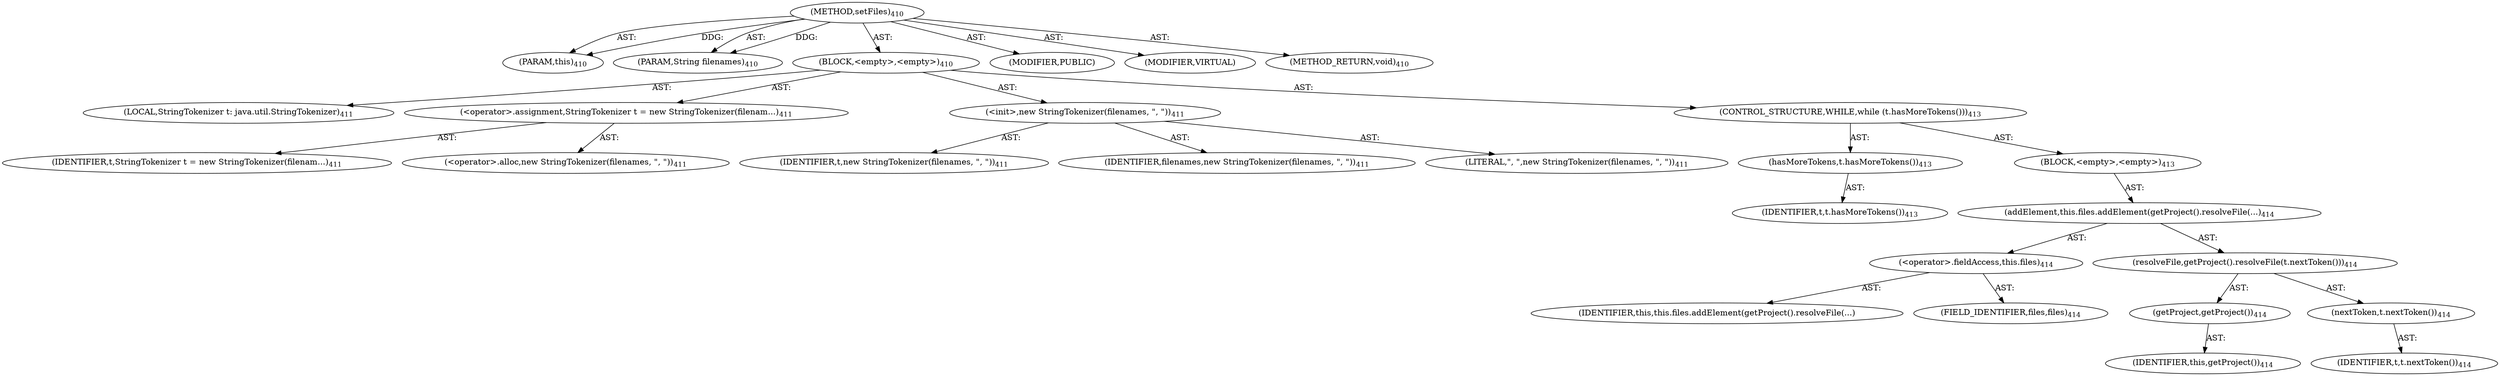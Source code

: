 digraph "setFiles" {  
"111669149720" [label = <(METHOD,setFiles)<SUB>410</SUB>> ]
"115964117008" [label = <(PARAM,this)<SUB>410</SUB>> ]
"115964117042" [label = <(PARAM,String filenames)<SUB>410</SUB>> ]
"25769803817" [label = <(BLOCK,&lt;empty&gt;,&lt;empty&gt;)<SUB>410</SUB>> ]
"94489280524" [label = <(LOCAL,StringTokenizer t: java.util.StringTokenizer)<SUB>411</SUB>> ]
"30064771197" [label = <(&lt;operator&gt;.assignment,StringTokenizer t = new StringTokenizer(filenam...)<SUB>411</SUB>> ]
"68719476851" [label = <(IDENTIFIER,t,StringTokenizer t = new StringTokenizer(filenam...)<SUB>411</SUB>> ]
"30064771198" [label = <(&lt;operator&gt;.alloc,new StringTokenizer(filenames, &quot;, &quot;))<SUB>411</SUB>> ]
"30064771199" [label = <(&lt;init&gt;,new StringTokenizer(filenames, &quot;, &quot;))<SUB>411</SUB>> ]
"68719476852" [label = <(IDENTIFIER,t,new StringTokenizer(filenames, &quot;, &quot;))<SUB>411</SUB>> ]
"68719476853" [label = <(IDENTIFIER,filenames,new StringTokenizer(filenames, &quot;, &quot;))<SUB>411</SUB>> ]
"90194313232" [label = <(LITERAL,&quot;, &quot;,new StringTokenizer(filenames, &quot;, &quot;))<SUB>411</SUB>> ]
"47244640264" [label = <(CONTROL_STRUCTURE,WHILE,while (t.hasMoreTokens()))<SUB>413</SUB>> ]
"30064771200" [label = <(hasMoreTokens,t.hasMoreTokens())<SUB>413</SUB>> ]
"68719476854" [label = <(IDENTIFIER,t,t.hasMoreTokens())<SUB>413</SUB>> ]
"25769803818" [label = <(BLOCK,&lt;empty&gt;,&lt;empty&gt;)<SUB>413</SUB>> ]
"30064771201" [label = <(addElement,this.files.addElement(getProject().resolveFile(...)<SUB>414</SUB>> ]
"30064771202" [label = <(&lt;operator&gt;.fieldAccess,this.files)<SUB>414</SUB>> ]
"68719476855" [label = <(IDENTIFIER,this,this.files.addElement(getProject().resolveFile(...)> ]
"55834574884" [label = <(FIELD_IDENTIFIER,files,files)<SUB>414</SUB>> ]
"30064771203" [label = <(resolveFile,getProject().resolveFile(t.nextToken()))<SUB>414</SUB>> ]
"30064771204" [label = <(getProject,getProject())<SUB>414</SUB>> ]
"68719476761" [label = <(IDENTIFIER,this,getProject())<SUB>414</SUB>> ]
"30064771205" [label = <(nextToken,t.nextToken())<SUB>414</SUB>> ]
"68719476856" [label = <(IDENTIFIER,t,t.nextToken())<SUB>414</SUB>> ]
"133143986252" [label = <(MODIFIER,PUBLIC)> ]
"133143986253" [label = <(MODIFIER,VIRTUAL)> ]
"128849018904" [label = <(METHOD_RETURN,void)<SUB>410</SUB>> ]
  "111669149720" -> "115964117008"  [ label = "AST: "] 
  "111669149720" -> "115964117042"  [ label = "AST: "] 
  "111669149720" -> "25769803817"  [ label = "AST: "] 
  "111669149720" -> "133143986252"  [ label = "AST: "] 
  "111669149720" -> "133143986253"  [ label = "AST: "] 
  "111669149720" -> "128849018904"  [ label = "AST: "] 
  "25769803817" -> "94489280524"  [ label = "AST: "] 
  "25769803817" -> "30064771197"  [ label = "AST: "] 
  "25769803817" -> "30064771199"  [ label = "AST: "] 
  "25769803817" -> "47244640264"  [ label = "AST: "] 
  "30064771197" -> "68719476851"  [ label = "AST: "] 
  "30064771197" -> "30064771198"  [ label = "AST: "] 
  "30064771199" -> "68719476852"  [ label = "AST: "] 
  "30064771199" -> "68719476853"  [ label = "AST: "] 
  "30064771199" -> "90194313232"  [ label = "AST: "] 
  "47244640264" -> "30064771200"  [ label = "AST: "] 
  "47244640264" -> "25769803818"  [ label = "AST: "] 
  "30064771200" -> "68719476854"  [ label = "AST: "] 
  "25769803818" -> "30064771201"  [ label = "AST: "] 
  "30064771201" -> "30064771202"  [ label = "AST: "] 
  "30064771201" -> "30064771203"  [ label = "AST: "] 
  "30064771202" -> "68719476855"  [ label = "AST: "] 
  "30064771202" -> "55834574884"  [ label = "AST: "] 
  "30064771203" -> "30064771204"  [ label = "AST: "] 
  "30064771203" -> "30064771205"  [ label = "AST: "] 
  "30064771204" -> "68719476761"  [ label = "AST: "] 
  "30064771205" -> "68719476856"  [ label = "AST: "] 
  "111669149720" -> "115964117008"  [ label = "DDG: "] 
  "111669149720" -> "115964117042"  [ label = "DDG: "] 
}

